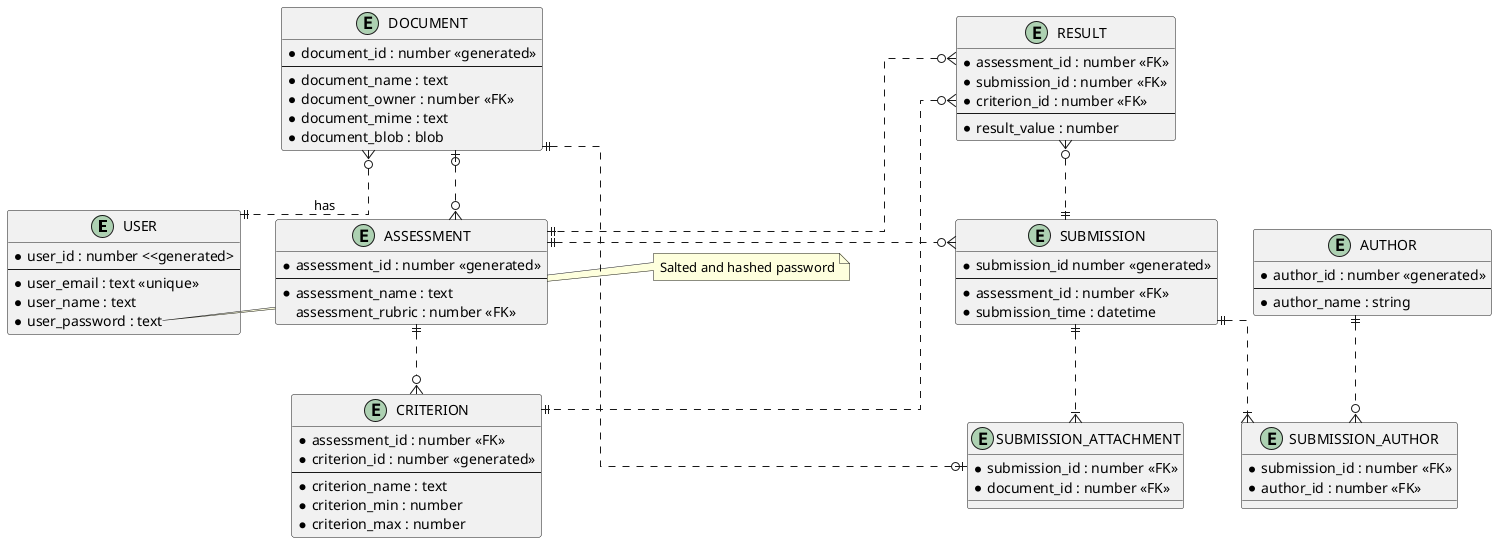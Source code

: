 @startuml
  ' avoid problems with angled crows feet
  skinparam linetype ortho

  entity USER {
    * user_id : number <<generated>
    ---
    * user_email : text <<unique>>
    * user_name : text
    * user_password : text
  }
  note right of USER::user_password
    Salted and hashed password
  end note


  entity DOCUMENT {
    * document_id : number <<generated>>
    ---
    * document_name : text
    * document_owner : number <<FK>>
    * document_mime : text
    * document_blob : blob
  }
  DOCUMENT }o..|| USER : has


  together {
    entity ASSESSMENT {
      * assessment_id : number <<generated>>
      ---
      * assessment_name : text
      assessment_rubric : number <<FK>>
    }
    DOCUMENT |o..o{ ASSESSMENT


    entity CRITERION {
      * assessment_id : number <<FK>>
      * criterion_id : number <<generated>>
      ---
      * criterion_name : text
      * criterion_min : number
      * criterion_max : number
    }
    ASSESSMENT ||..o{ CRITERION
  }


  


  together {
    entity AUTHOR {
      * author_id : number <<generated>>
      ---
      * author_name : string
    }
  
  
    entity SUBMISSION {
      * submission_id number <<generated>>
      ---
      * assessment_id : number <<FK>>
      * submission_time : datetime
    }
    ASSESSMENT ||..o{ SUBMISSION


    entity SUBMISSION_AUTHOR {
      * submission_id : number <<FK>>
      * author_id : number <<FK>>
    }
    SUBMISSION ||..|{ SUBMISSION_AUTHOR
    AUTHOR ||..o{ SUBMISSION_AUTHOR


    entity SUBMISSION_ATTACHMENT {
      * submission_id : number <<FK>>
      * document_id : number <<FK>>
    }
    SUBMISSION ||..|{ SUBMISSION_ATTACHMENT
    DOCUMENT ||..o| SUBMISSION_ATTACHMENT


    entity RESULT {
      * assessment_id : number <<FK>>
      * submission_id : number <<FK>>
      * criterion_id : number <<FK>>
      ---
      * result_value : number
    }
    RESULT }o..|| ASSESSMENT
    RESULT }o..|| CRITERION
    RESULT }o..|| SUBMISSION
  }
@enduml
